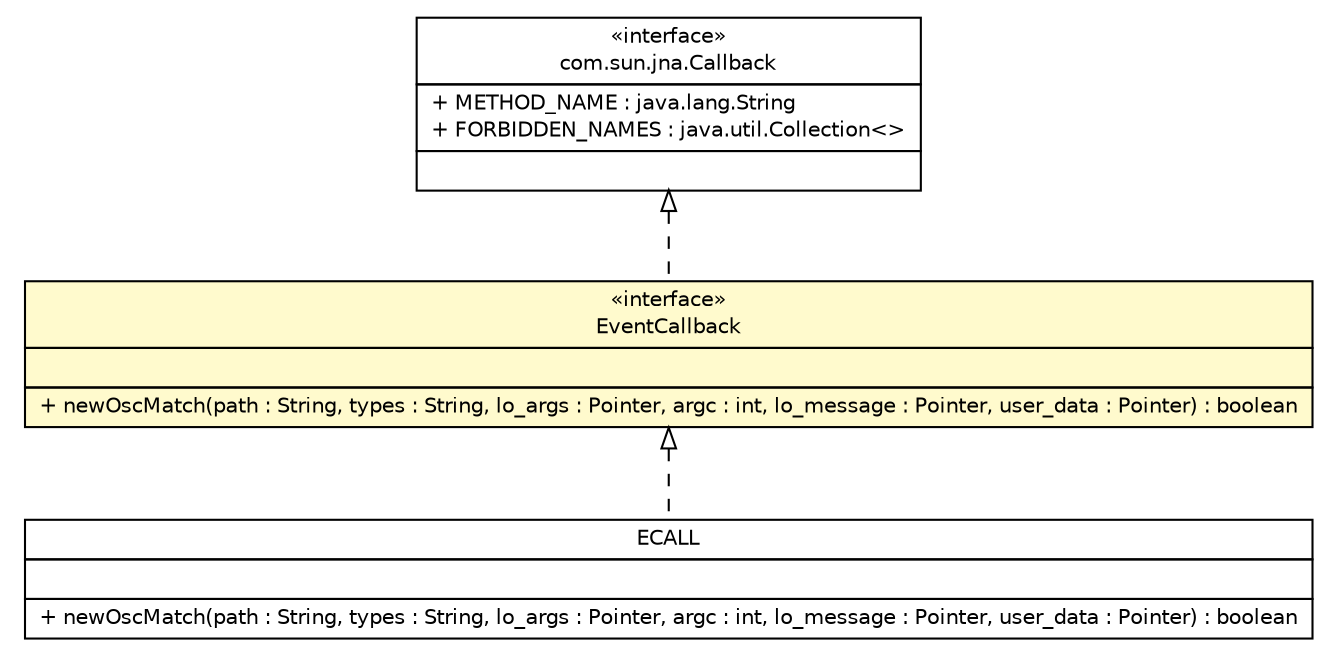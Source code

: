 #!/usr/local/bin/dot
#
# Class diagram 
# Generated by UMLGraph version R5_6_6-10-gc1d994 (http://www.umlgraph.org/)
#

digraph G {
	edge [fontname="Helvetica",fontsize=10,labelfontname="Helvetica",labelfontsize=10];
	node [fontname="Helvetica",fontsize=10,shape=plaintext];
	nodesep=0.25;
	ranksep=0.5;
	// ch.lowres.jlo.test.ServerTest.EventCallback
	c224 [label=<<table title="ch.lowres.jlo.test.ServerTest.EventCallback" border="0" cellborder="1" cellspacing="0" cellpadding="2" port="p" bgcolor="lemonChiffon" href="./ServerTest.EventCallback.html">
		<tr><td><table border="0" cellspacing="0" cellpadding="1">
<tr><td align="center" balign="center"> &#171;interface&#187; </td></tr>
<tr><td align="center" balign="center"> EventCallback </td></tr>
		</table></td></tr>
		<tr><td><table border="0" cellspacing="0" cellpadding="1">
<tr><td align="left" balign="left">  </td></tr>
		</table></td></tr>
		<tr><td><table border="0" cellspacing="0" cellpadding="1">
<tr><td align="left" balign="left"> + newOscMatch(path : String, types : String, lo_args : Pointer, argc : int, lo_message : Pointer, user_data : Pointer) : boolean </td></tr>
		</table></td></tr>
		</table>>, URL="./ServerTest.EventCallback.html", fontname="Helvetica", fontcolor="black", fontsize=10.0];
	// ch.lowres.jlo.test.ServerTest.ECALL
	c225 [label=<<table title="ch.lowres.jlo.test.ServerTest.ECALL" border="0" cellborder="1" cellspacing="0" cellpadding="2" port="p" href="./ServerTest.ECALL.html">
		<tr><td><table border="0" cellspacing="0" cellpadding="1">
<tr><td align="center" balign="center"> ECALL </td></tr>
		</table></td></tr>
		<tr><td><table border="0" cellspacing="0" cellpadding="1">
<tr><td align="left" balign="left">  </td></tr>
		</table></td></tr>
		<tr><td><table border="0" cellspacing="0" cellpadding="1">
<tr><td align="left" balign="left"> + newOscMatch(path : String, types : String, lo_args : Pointer, argc : int, lo_message : Pointer, user_data : Pointer) : boolean </td></tr>
		</table></td></tr>
		</table>>, URL="./ServerTest.ECALL.html", fontname="Helvetica", fontcolor="black", fontsize=10.0];
	//ch.lowres.jlo.test.ServerTest.EventCallback implements com.sun.jna.Callback
	c227:p -> c224:p [dir=back,arrowtail=empty,style=dashed];
	//ch.lowres.jlo.test.ServerTest.ECALL implements ch.lowres.jlo.test.ServerTest.EventCallback
	c224:p -> c225:p [dir=back,arrowtail=empty,style=dashed];
	// com.sun.jna.Callback
	c227 [label=<<table title="com.sun.jna.Callback" border="0" cellborder="1" cellspacing="0" cellpadding="2" port="p" href="http://java.sun.com/j2se/1.4.2/docs/api/com/sun/jna/Callback.html">
		<tr><td><table border="0" cellspacing="0" cellpadding="1">
<tr><td align="center" balign="center"> &#171;interface&#187; </td></tr>
<tr><td align="center" balign="center"> com.sun.jna.Callback </td></tr>
		</table></td></tr>
		<tr><td><table border="0" cellspacing="0" cellpadding="1">
<tr><td align="left" balign="left"> + METHOD_NAME : java.lang.String </td></tr>
<tr><td align="left" balign="left"> + FORBIDDEN_NAMES : java.util.Collection&lt;&gt; </td></tr>
		</table></td></tr>
		<tr><td><table border="0" cellspacing="0" cellpadding="1">
<tr><td align="left" balign="left">  </td></tr>
		</table></td></tr>
		</table>>, URL="http://java.sun.com/j2se/1.4.2/docs/api/com/sun/jna/Callback.html", fontname="Helvetica", fontcolor="black", fontsize=10.0];
}

